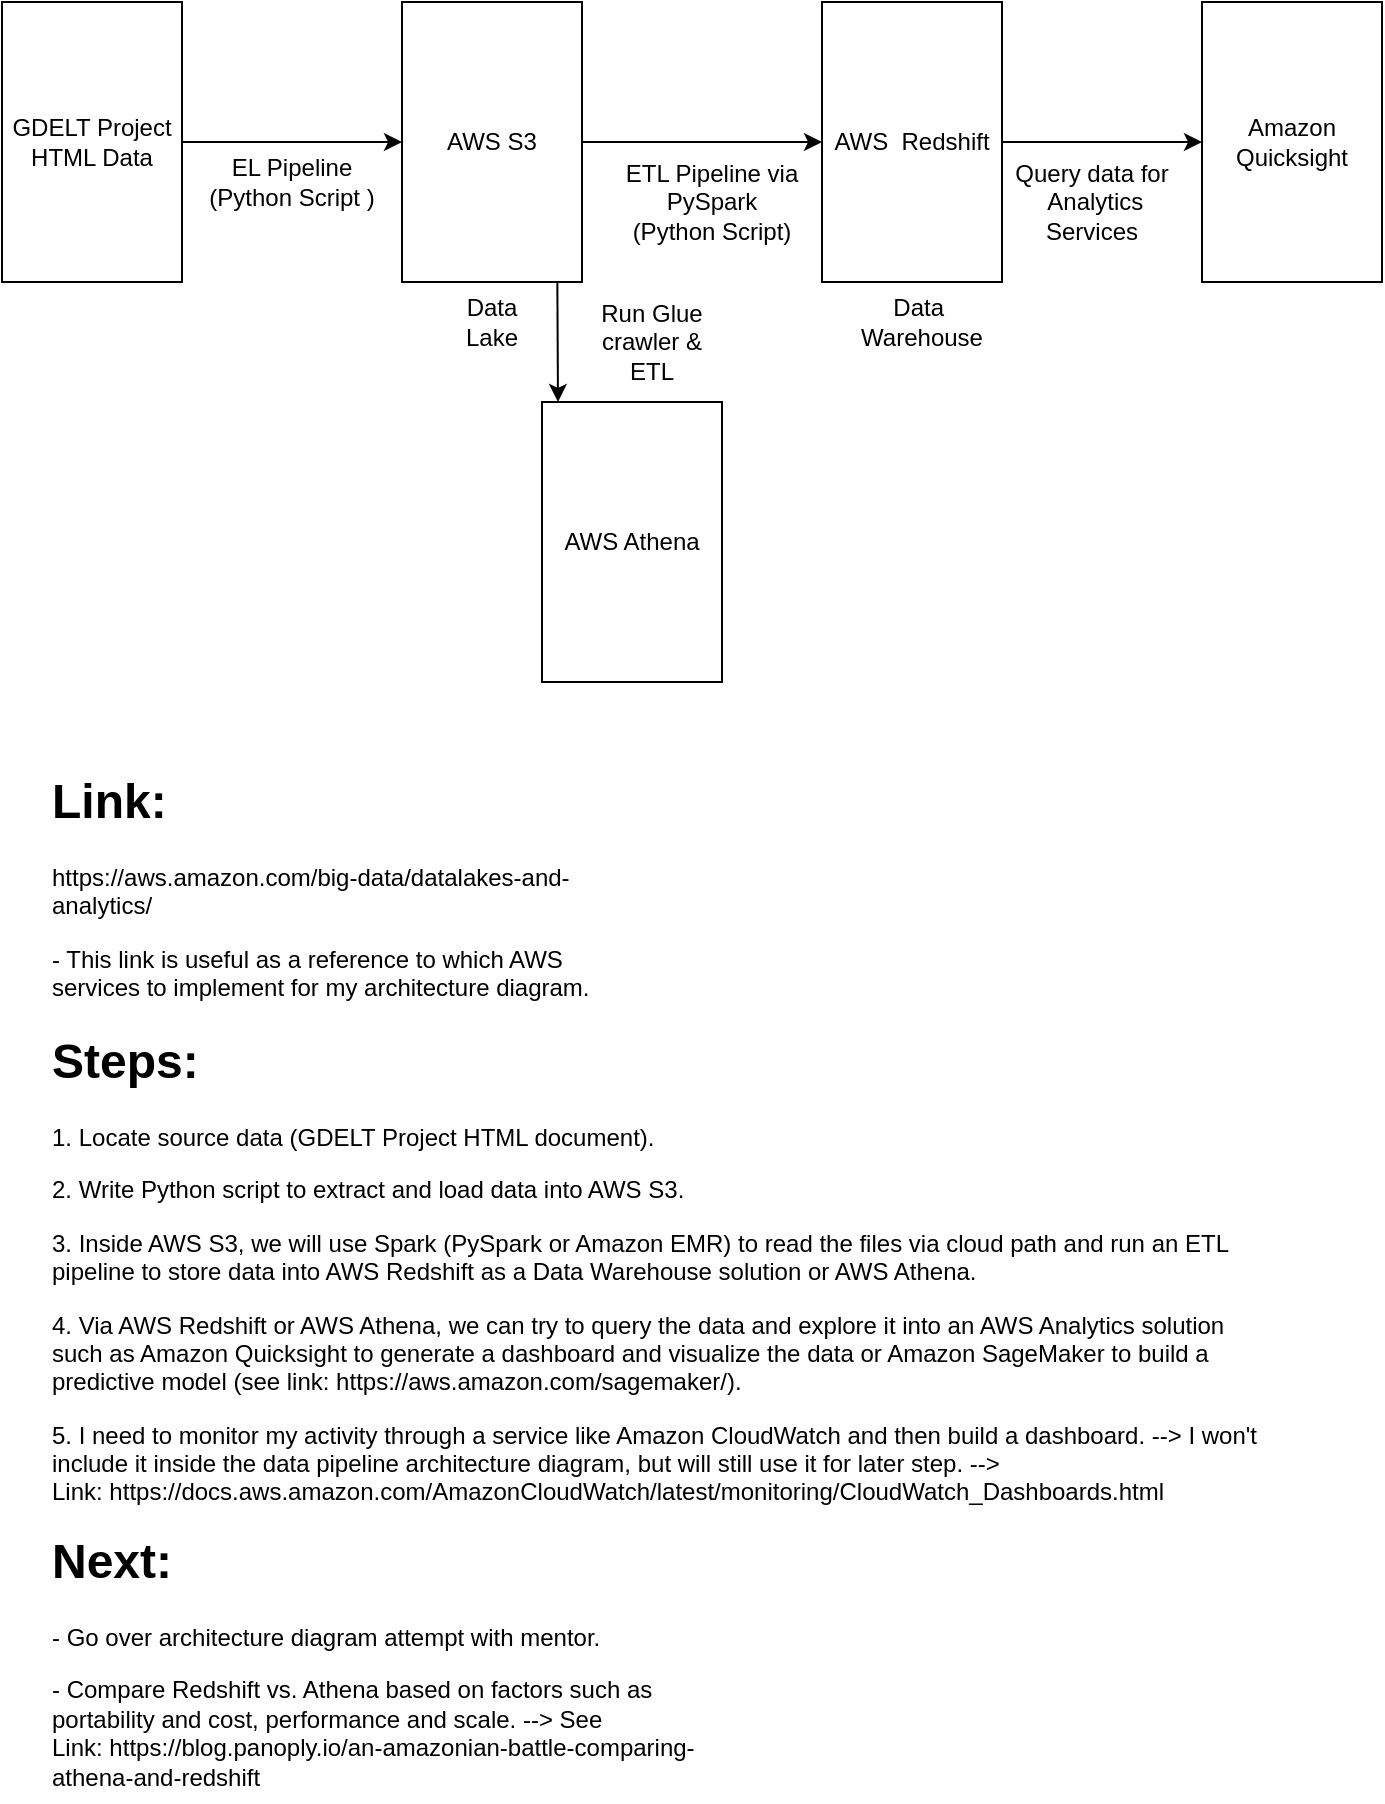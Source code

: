 <mxfile version="14.7.2" type="github">
  <diagram id="_mIrhGSLpp9kIBfSV_T9" name="Page-1">
    <mxGraphModel dx="719" dy="652" grid="1" gridSize="10" guides="1" tooltips="1" connect="1" arrows="1" fold="1" page="1" pageScale="1" pageWidth="827" pageHeight="1169" math="0" shadow="0">
      <root>
        <mxCell id="0" />
        <mxCell id="1" parent="0" />
        <mxCell id="ZoIi8nxnlXmlVmmQI6Re-1" value="GDELT Project &lt;br&gt;HTML Data" style="rounded=0;whiteSpace=wrap;html=1;" vertex="1" parent="1">
          <mxGeometry x="40" y="40" width="90" height="140" as="geometry" />
        </mxCell>
        <mxCell id="ZoIi8nxnlXmlVmmQI6Re-2" value="AWS S3" style="rounded=0;whiteSpace=wrap;html=1;" vertex="1" parent="1">
          <mxGeometry x="240" y="40" width="90" height="140" as="geometry" />
        </mxCell>
        <mxCell id="ZoIi8nxnlXmlVmmQI6Re-3" value="AWS &amp;nbsp;Redshift" style="rounded=0;whiteSpace=wrap;html=1;" vertex="1" parent="1">
          <mxGeometry x="450" y="40" width="90" height="140" as="geometry" />
        </mxCell>
        <mxCell id="ZoIi8nxnlXmlVmmQI6Re-4" value="&lt;h1&gt;Link:&lt;/h1&gt;&lt;p&gt;https://aws.amazon.com/big-data/datalakes-and-analytics/&lt;/p&gt;&lt;p&gt;- This link is useful as a reference to which AWS services to implement for my architecture diagram.&lt;/p&gt;" style="text;html=1;strokeColor=none;fillColor=none;spacing=5;spacingTop=-20;whiteSpace=wrap;overflow=hidden;rounded=0;" vertex="1" parent="1">
          <mxGeometry x="60" y="420" width="290" height="150" as="geometry" />
        </mxCell>
        <mxCell id="ZoIi8nxnlXmlVmmQI6Re-5" value="" style="endArrow=classic;html=1;exitX=1;exitY=0.5;exitDx=0;exitDy=0;" edge="1" parent="1" source="ZoIi8nxnlXmlVmmQI6Re-1" target="ZoIi8nxnlXmlVmmQI6Re-2">
          <mxGeometry width="50" height="50" relative="1" as="geometry">
            <mxPoint x="300" y="260" as="sourcePoint" />
            <mxPoint x="350" y="210" as="targetPoint" />
          </mxGeometry>
        </mxCell>
        <mxCell id="ZoIi8nxnlXmlVmmQI6Re-6" value="" style="endArrow=classic;html=1;entryX=0;entryY=0.5;entryDx=0;entryDy=0;" edge="1" parent="1" source="ZoIi8nxnlXmlVmmQI6Re-2" target="ZoIi8nxnlXmlVmmQI6Re-3">
          <mxGeometry width="50" height="50" relative="1" as="geometry">
            <mxPoint x="370" y="160" as="sourcePoint" />
            <mxPoint x="250" y="80" as="targetPoint" />
          </mxGeometry>
        </mxCell>
        <mxCell id="ZoIi8nxnlXmlVmmQI6Re-9" value="EL Pipeline (Python Script )" style="text;html=1;strokeColor=none;fillColor=none;align=center;verticalAlign=middle;whiteSpace=wrap;rounded=0;" vertex="1" parent="1">
          <mxGeometry x="140" y="120" width="90" height="20" as="geometry" />
        </mxCell>
        <mxCell id="ZoIi8nxnlXmlVmmQI6Re-16" value="&lt;h1&gt;Steps:&lt;/h1&gt;&lt;p&gt;1. Locate source data (GDELT Project HTML document).&lt;/p&gt;&lt;p&gt;2. Write Python script to extract and load data into AWS S3.&lt;/p&gt;&lt;p&gt;3. Inside AWS S3, we will use Spark (PySpark or Amazon EMR) to read the files via cloud path and run an ETL pipeline to store data into AWS Redshift as a Data Warehouse solution or AWS Athena.&lt;/p&gt;&lt;p&gt;4. Via AWS Redshift or AWS Athena, we can try to query the data and explore it into an AWS Analytics solution such as Amazon Quicksight to generate a dashboard and visualize the data or Amazon SageMaker to build a predictive model (see link:&amp;nbsp;https://aws.amazon.com/sagemaker/).&lt;/p&gt;&lt;p&gt;5. I need to monitor my activity through a service like Amazon CloudWatch and then build a dashboard. --&amp;gt; I won&#39;t include it inside the data pipeline architecture diagram, but will still use it for later step. --&amp;gt; Link:&amp;nbsp;https://docs.aws.amazon.com/AmazonCloudWatch/latest/monitoring/CloudWatch_Dashboards.html&lt;/p&gt;&lt;p&gt;&lt;br&gt;&lt;/p&gt;&lt;p&gt;&lt;br&gt;&lt;/p&gt;" style="text;html=1;strokeColor=none;fillColor=none;spacing=5;spacingTop=-20;whiteSpace=wrap;overflow=hidden;rounded=0;" vertex="1" parent="1">
          <mxGeometry x="60" y="550" width="620" height="289" as="geometry" />
        </mxCell>
        <mxCell id="ZoIi8nxnlXmlVmmQI6Re-17" value="ETL Pipeline via PySpark (Python Script)" style="text;html=1;strokeColor=none;fillColor=none;align=center;verticalAlign=middle;whiteSpace=wrap;rounded=0;" vertex="1" parent="1">
          <mxGeometry x="350" y="130" width="90" height="20" as="geometry" />
        </mxCell>
        <mxCell id="ZoIi8nxnlXmlVmmQI6Re-18" value="Data Lake" style="text;html=1;strokeColor=none;fillColor=none;align=center;verticalAlign=middle;whiteSpace=wrap;rounded=0;" vertex="1" parent="1">
          <mxGeometry x="265" y="190" width="40" height="20" as="geometry" />
        </mxCell>
        <mxCell id="ZoIi8nxnlXmlVmmQI6Re-19" value="Data&amp;nbsp;&lt;br&gt;Warehouse" style="text;html=1;strokeColor=none;fillColor=none;align=center;verticalAlign=middle;whiteSpace=wrap;rounded=0;" vertex="1" parent="1">
          <mxGeometry x="480" y="190" width="40" height="20" as="geometry" />
        </mxCell>
        <mxCell id="ZoIi8nxnlXmlVmmQI6Re-20" value="" style="endArrow=classic;html=1;exitX=1;exitY=0.5;exitDx=0;exitDy=0;entryX=0;entryY=0.5;entryDx=0;entryDy=0;" edge="1" parent="1" source="ZoIi8nxnlXmlVmmQI6Re-3" target="ZoIi8nxnlXmlVmmQI6Re-21">
          <mxGeometry width="50" height="50" relative="1" as="geometry">
            <mxPoint x="490" y="390" as="sourcePoint" />
            <mxPoint x="600" y="110" as="targetPoint" />
          </mxGeometry>
        </mxCell>
        <mxCell id="ZoIi8nxnlXmlVmmQI6Re-21" value="Amazon Quicksight" style="rounded=0;whiteSpace=wrap;html=1;" vertex="1" parent="1">
          <mxGeometry x="640" y="40" width="90" height="140" as="geometry" />
        </mxCell>
        <mxCell id="ZoIi8nxnlXmlVmmQI6Re-23" value="Query data for &amp;nbsp;Analytics Services" style="text;html=1;strokeColor=none;fillColor=none;align=center;verticalAlign=middle;whiteSpace=wrap;rounded=0;" vertex="1" parent="1">
          <mxGeometry x="540" y="130" width="90" height="20" as="geometry" />
        </mxCell>
        <mxCell id="ZoIi8nxnlXmlVmmQI6Re-25" value="AWS Athena" style="rounded=0;whiteSpace=wrap;html=1;" vertex="1" parent="1">
          <mxGeometry x="310" y="240" width="90" height="140" as="geometry" />
        </mxCell>
        <mxCell id="ZoIi8nxnlXmlVmmQI6Re-30" value="" style="endArrow=classic;html=1;exitX=0.863;exitY=1.004;exitDx=0;exitDy=0;exitPerimeter=0;" edge="1" parent="1" source="ZoIi8nxnlXmlVmmQI6Re-2">
          <mxGeometry width="50" height="50" relative="1" as="geometry">
            <mxPoint x="390" y="360" as="sourcePoint" />
            <mxPoint x="318" y="240" as="targetPoint" />
          </mxGeometry>
        </mxCell>
        <mxCell id="ZoIi8nxnlXmlVmmQI6Re-31" value="Run Glue crawler &amp;amp; ETL" style="text;html=1;strokeColor=none;fillColor=none;align=center;verticalAlign=middle;whiteSpace=wrap;rounded=0;" vertex="1" parent="1">
          <mxGeometry x="330" y="200" width="70" height="20" as="geometry" />
        </mxCell>
        <mxCell id="ZoIi8nxnlXmlVmmQI6Re-34" value="&lt;h1&gt;Next:&lt;/h1&gt;&lt;p&gt;- Go over architecture diagram attempt with mentor.&lt;/p&gt;&lt;p&gt;- Compare Redshift vs. Athena based on factors such as portability and cost, performance and scale. --&amp;gt; See Link:&amp;nbsp;https://blog.panoply.io/an-amazonian-battle-comparing-athena-and-redshift&lt;/p&gt;" style="text;html=1;strokeColor=none;fillColor=none;spacing=5;spacingTop=-20;whiteSpace=wrap;overflow=hidden;rounded=0;" vertex="1" parent="1">
          <mxGeometry x="60" y="800" width="360" height="140" as="geometry" />
        </mxCell>
      </root>
    </mxGraphModel>
  </diagram>
</mxfile>
